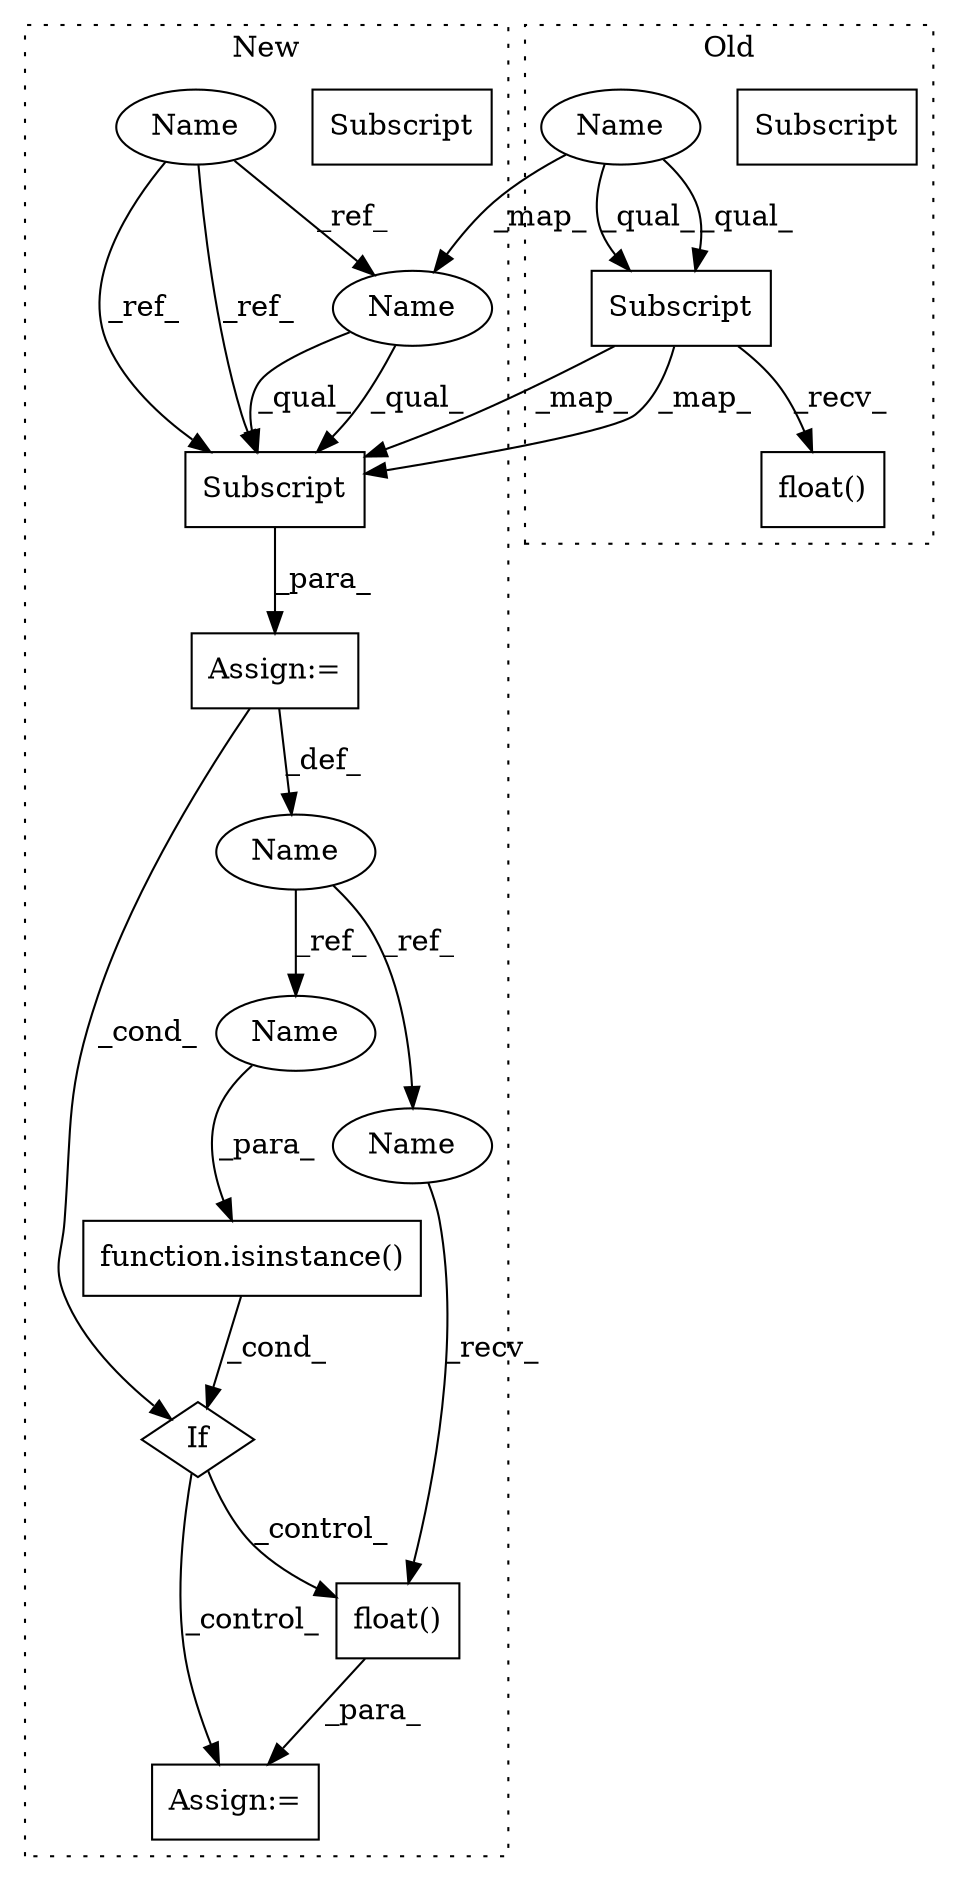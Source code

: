 digraph G {
subgraph cluster0 {
1 [label="float()" a="75" s="1429" l="23" shape="box"];
8 [label="Subscript" a="63" s="1429,0" l="15,0" shape="box"];
13 [label="Subscript" a="63" s="1429,0" l="15,0" shape="box"];
14 [label="Name" a="87" s="1429" l="12" shape="ellipse"];
label = "Old";
style="dotted";
}
subgraph cluster1 {
2 [label="function.isinstance()" a="75" s="1442,1472" l="11,1" shape="box"];
3 [label="If" a="96" s="1439" l="3" shape="diamond"];
4 [label="Assign:=" a="68" s="1492" l="3" shape="box"];
5 [label="Name" a="87" s="1407" l="1" shape="ellipse"];
6 [label="float()" a="75" s="1495" l="9" shape="box"];
7 [label="Assign:=" a="68" s="1408" l="3" shape="box"];
9 [label="Subscript" a="63" s="1411,0" l="15,0" shape="box"];
10 [label="Name" a="87" s="900" l="12" shape="ellipse"];
11 [label="Name" a="87" s="1411" l="12" shape="ellipse"];
12 [label="Subscript" a="63" s="1411,0" l="15,0" shape="box"];
15 [label="Name" a="87" s="1495" l="1" shape="ellipse"];
16 [label="Name" a="87" s="1453" l="1" shape="ellipse"];
label = "New";
style="dotted";
}
2 -> 3 [label="_cond_"];
3 -> 6 [label="_control_"];
3 -> 4 [label="_control_"];
5 -> 15 [label="_ref_"];
5 -> 16 [label="_ref_"];
6 -> 4 [label="_para_"];
7 -> 3 [label="_cond_"];
7 -> 5 [label="_def_"];
10 -> 11 [label="_ref_"];
10 -> 12 [label="_ref_"];
10 -> 12 [label="_ref_"];
11 -> 12 [label="_qual_"];
11 -> 12 [label="_qual_"];
12 -> 7 [label="_para_"];
13 -> 12 [label="_map_"];
13 -> 12 [label="_map_"];
13 -> 1 [label="_recv_"];
14 -> 13 [label="_qual_"];
14 -> 11 [label="_map_"];
14 -> 13 [label="_qual_"];
15 -> 6 [label="_recv_"];
16 -> 2 [label="_para_"];
}